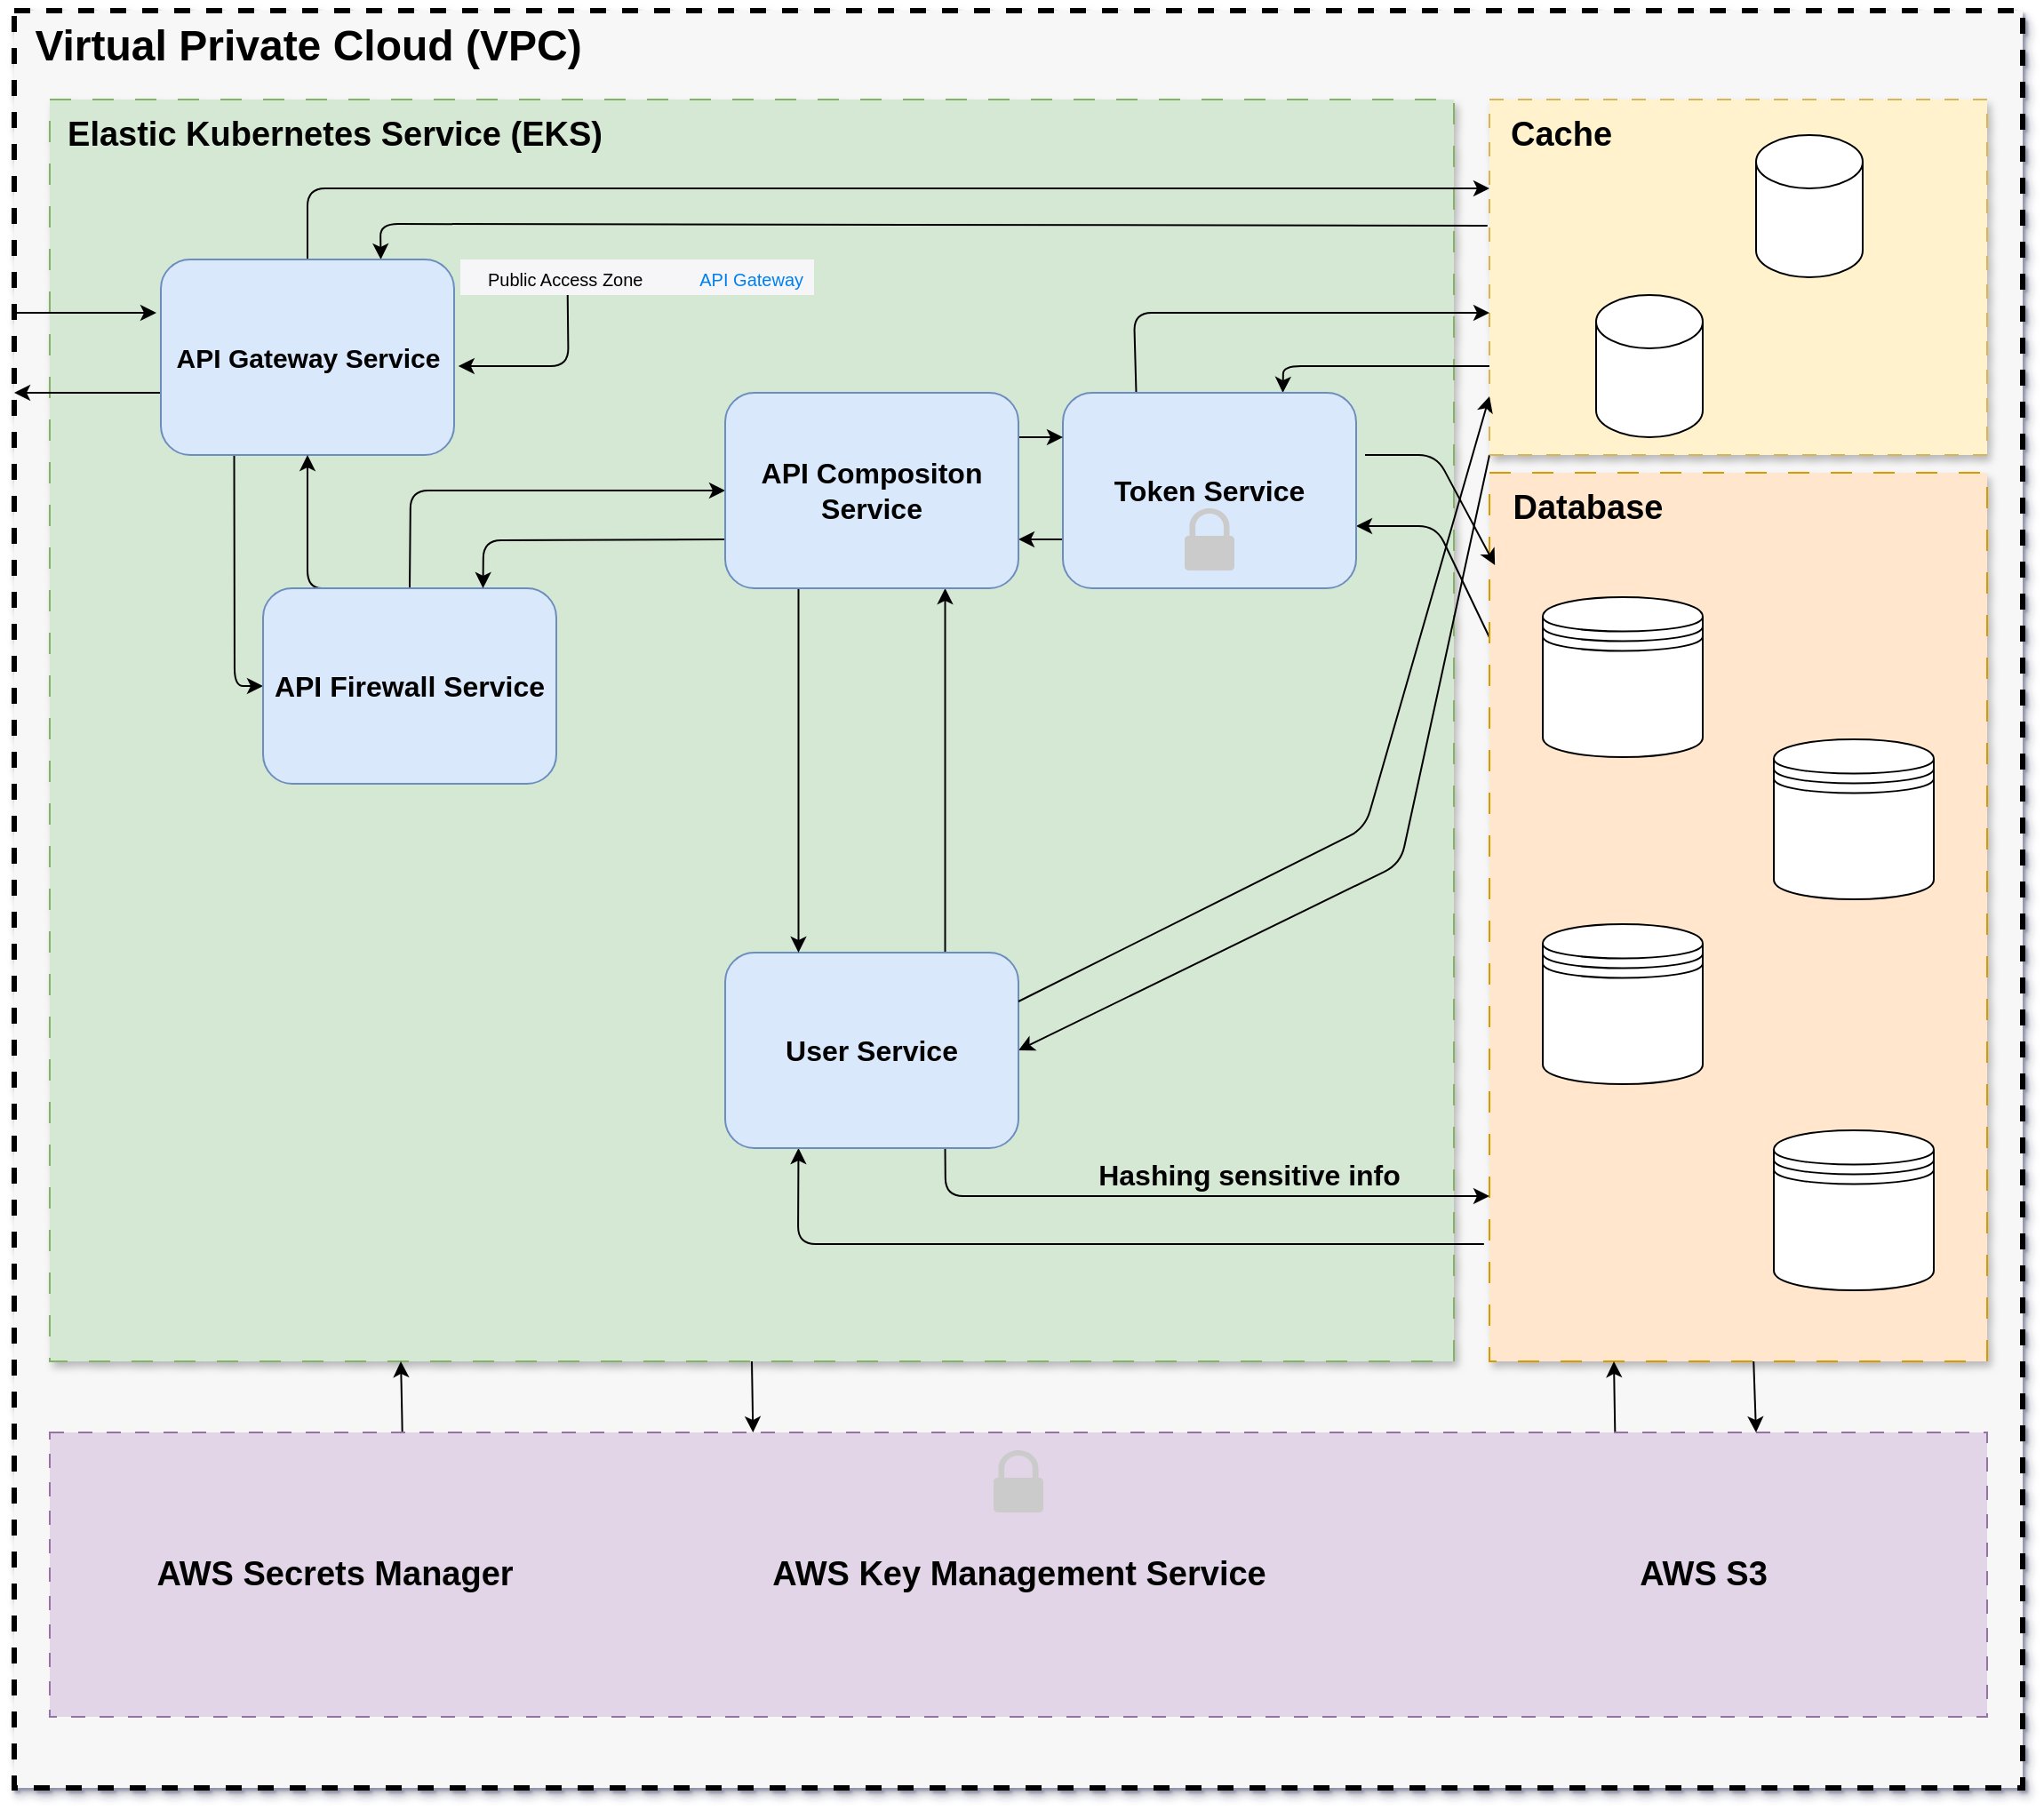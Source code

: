 <mxfile>
    <diagram id="rwLM5yIjUNIirIY4RVs6" name="main">
        <mxGraphModel dx="1706" dy="827" grid="1" gridSize="10" guides="1" tooltips="1" connect="1" arrows="1" fold="1" page="1" pageScale="1" pageWidth="1169" pageHeight="827" math="0" shadow="1">
            <root>
                <mxCell id="0"/>
                <mxCell id="1" parent="0"/>
                <mxCell id="2" value="" style="rounded=0;whiteSpace=wrap;html=1;movable=0;resizable=0;rotatable=0;deletable=0;editable=0;locked=1;connectable=0;dashed=1;strokeWidth=3;shadow=1;fillStyle=auto;fillColor=#F7F7F7;" parent="1" vertex="1">
                    <mxGeometry x="20" y="20" width="1130" height="1000" as="geometry"/>
                </mxCell>
                <mxCell id="3" value="&lt;b&gt;&lt;font style=&quot;font-size: 24px;&quot;&gt;Virtual Private Cloud (VPC)&lt;/font&gt;&lt;/b&gt;" style="text;html=1;align=center;verticalAlign=middle;resizable=1;points=[];autosize=1;strokeColor=none;fillColor=none;movable=1;rotatable=1;deletable=1;editable=1;locked=0;connectable=1;shadow=0;" vertex="1" parent="1">
                    <mxGeometry x="20" y="20" width="330" height="40" as="geometry"/>
                </mxCell>
                <mxCell id="53" style="edgeStyle=none;html=1;exitX=0.5;exitY=1;exitDx=0;exitDy=0;entryX=0.363;entryY=0;entryDx=0;entryDy=0;entryPerimeter=0;movable=0;resizable=0;rotatable=0;deletable=0;editable=0;locked=1;connectable=0;" edge="1" parent="1" source="4" target="48">
                    <mxGeometry relative="1" as="geometry"/>
                </mxCell>
                <mxCell id="4" value="" style="rounded=0;whiteSpace=wrap;html=1;dashed=1;dashPattern=12 12;strokeWidth=1;fillColor=#d5e8d4;strokeColor=#82b366;movable=0;resizable=0;rotatable=0;deletable=0;editable=0;locked=1;connectable=0;shadow=1;" vertex="1" parent="1">
                    <mxGeometry x="40" y="70" width="790" height="710" as="geometry"/>
                </mxCell>
                <mxCell id="42" style="edgeStyle=none;html=1;exitX=0.004;exitY=0.15;exitDx=0;exitDy=0;entryX=1;entryY=0.5;entryDx=0;entryDy=0;exitPerimeter=0;movable=0;resizable=0;rotatable=0;deletable=0;editable=0;locked=1;connectable=0;" edge="1" parent="1">
                    <mxGeometry relative="1" as="geometry">
                        <mxPoint x="851.12" y="375" as="sourcePoint"/>
                        <mxPoint x="775" y="310" as="targetPoint"/>
                        <Array as="points">
                            <mxPoint x="820" y="310"/>
                        </Array>
                    </mxGeometry>
                </mxCell>
                <mxCell id="46" style="edgeStyle=none;html=1;entryX=0.25;entryY=1;entryDx=0;entryDy=0;exitX=-0.011;exitY=0.868;exitDx=0;exitDy=0;exitPerimeter=0;movable=0;resizable=0;rotatable=0;deletable=0;editable=0;locked=1;connectable=0;" edge="1" parent="1" source="5" target="19">
                    <mxGeometry relative="1" as="geometry">
                        <Array as="points">
                            <mxPoint x="461" y="714"/>
                        </Array>
                    </mxGeometry>
                </mxCell>
                <mxCell id="5" value="" style="rounded=0;whiteSpace=wrap;html=1;dashed=1;dashPattern=12 12;strokeWidth=1;fillColor=#ffe6cc;strokeColor=#d79b00;movable=0;resizable=0;rotatable=0;deletable=0;editable=0;locked=1;connectable=0;shadow=1;" vertex="1" parent="1">
                    <mxGeometry x="850" y="280" width="280" height="500" as="geometry"/>
                </mxCell>
                <mxCell id="6" value="&lt;span style=&quot;font-size: 19px;&quot;&gt;&lt;b&gt;Elastic Kubernetes Service (EKS)&lt;/b&gt;&lt;/span&gt;" style="text;html=1;align=center;verticalAlign=middle;resizable=0;points=[];autosize=1;strokeColor=none;fillColor=none;movable=0;rotatable=0;deletable=0;editable=0;locked=1;connectable=0;" vertex="1" parent="1">
                    <mxGeometry x="40" y="70" width="320" height="40" as="geometry"/>
                </mxCell>
                <mxCell id="7" value="&lt;font style=&quot;font-size: 19px;&quot;&gt;&lt;b&gt;Database&lt;/b&gt;&lt;/font&gt;" style="text;html=1;align=center;verticalAlign=middle;resizable=0;points=[];autosize=1;strokeColor=none;fillColor=none;movable=0;rotatable=0;deletable=0;editable=0;locked=1;connectable=0;" vertex="1" parent="1">
                    <mxGeometry x="850" y="280" width="110" height="40" as="geometry"/>
                </mxCell>
                <mxCell id="40" style="edgeStyle=none;html=1;exitX=0;exitY=0.75;exitDx=0;exitDy=0;entryX=0.75;entryY=0;entryDx=0;entryDy=0;movable=0;resizable=0;rotatable=0;deletable=0;editable=0;locked=1;connectable=0;" edge="1" parent="1" source="8" target="18">
                    <mxGeometry relative="1" as="geometry">
                        <Array as="points">
                            <mxPoint x="734" y="220"/>
                        </Array>
                    </mxGeometry>
                </mxCell>
                <mxCell id="44" style="edgeStyle=none;html=1;exitX=0;exitY=1;exitDx=0;exitDy=0;entryX=1;entryY=0.5;entryDx=0;entryDy=0;movable=0;resizable=0;rotatable=0;deletable=0;editable=0;locked=1;connectable=0;" edge="1" parent="1" source="8" target="19">
                    <mxGeometry relative="1" as="geometry">
                        <Array as="points">
                            <mxPoint x="800" y="500"/>
                        </Array>
                    </mxGeometry>
                </mxCell>
                <mxCell id="47" style="edgeStyle=none;html=1;exitX=-0.004;exitY=0.355;exitDx=0;exitDy=0;entryX=0.75;entryY=0;entryDx=0;entryDy=0;exitPerimeter=0;movable=0;resizable=0;rotatable=0;deletable=0;editable=0;locked=1;connectable=0;" edge="1" parent="1" source="8" target="17">
                    <mxGeometry relative="1" as="geometry">
                        <Array as="points">
                            <mxPoint x="226" y="140"/>
                        </Array>
                    </mxGeometry>
                </mxCell>
                <mxCell id="8" value="" style="rounded=0;whiteSpace=wrap;html=1;dashed=1;strokeWidth=1;dashPattern=8 8;fillColor=#fff2cc;strokeColor=#d6b656;movable=0;resizable=0;rotatable=0;deletable=0;editable=0;locked=1;connectable=0;shadow=1;" vertex="1" parent="1">
                    <mxGeometry x="850" y="70" width="280" height="200" as="geometry"/>
                </mxCell>
                <mxCell id="9" value="&lt;b&gt;&lt;font style=&quot;font-size: 19px;&quot;&gt;Cache&lt;/font&gt;&lt;/b&gt;" style="text;html=1;align=center;verticalAlign=middle;resizable=0;points=[];autosize=1;strokeColor=none;fillColor=none;movable=0;rotatable=0;deletable=0;editable=0;locked=1;connectable=0;" vertex="1" parent="1">
                    <mxGeometry x="850" y="70" width="80" height="40" as="geometry"/>
                </mxCell>
                <mxCell id="10" value="" style="shape=datastore;whiteSpace=wrap;html=1;movable=0;resizable=0;rotatable=0;deletable=0;editable=0;locked=1;connectable=0;" vertex="1" parent="1">
                    <mxGeometry x="880" y="350" width="90" height="90" as="geometry"/>
                </mxCell>
                <mxCell id="11" value="" style="shape=datastore;whiteSpace=wrap;html=1;movable=0;resizable=0;rotatable=0;deletable=0;editable=0;locked=1;connectable=0;" vertex="1" parent="1">
                    <mxGeometry x="1010" y="430" width="90" height="90" as="geometry"/>
                </mxCell>
                <mxCell id="12" value="" style="shape=datastore;whiteSpace=wrap;html=1;movable=0;resizable=0;rotatable=0;deletable=0;editable=0;locked=1;connectable=0;" vertex="1" parent="1">
                    <mxGeometry x="880" y="534" width="90" height="90" as="geometry"/>
                </mxCell>
                <mxCell id="13" value="" style="shape=datastore;whiteSpace=wrap;html=1;movable=0;resizable=0;rotatable=0;deletable=0;editable=0;locked=1;connectable=0;" vertex="1" parent="1">
                    <mxGeometry x="1010" y="650" width="90" height="90" as="geometry"/>
                </mxCell>
                <mxCell id="14" value="" style="shape=cylinder3;whiteSpace=wrap;html=1;boundedLbl=1;backgroundOutline=1;size=15;movable=0;resizable=0;rotatable=0;deletable=0;editable=0;locked=1;connectable=0;" vertex="1" parent="1">
                    <mxGeometry x="1000" y="90" width="60" height="80" as="geometry"/>
                </mxCell>
                <mxCell id="15" value="" style="shape=cylinder3;whiteSpace=wrap;html=1;boundedLbl=1;backgroundOutline=1;size=15;movable=0;resizable=0;rotatable=0;deletable=0;editable=0;locked=1;connectable=0;" vertex="1" parent="1">
                    <mxGeometry x="910" y="180" width="60" height="80" as="geometry"/>
                </mxCell>
                <mxCell id="28" style="edgeStyle=none;html=1;exitX=0.25;exitY=1;exitDx=0;exitDy=0;entryX=0;entryY=0.5;entryDx=0;entryDy=0;movable=0;resizable=0;rotatable=0;deletable=0;editable=0;locked=1;connectable=0;" edge="1" parent="1" source="17" target="20">
                    <mxGeometry relative="1" as="geometry">
                        <mxPoint x="230" y="340" as="targetPoint"/>
                        <Array as="points">
                            <mxPoint x="144" y="400"/>
                        </Array>
                    </mxGeometry>
                </mxCell>
                <mxCell id="33" style="edgeStyle=none;html=1;exitX=0.5;exitY=0;exitDx=0;exitDy=0;entryX=0;entryY=0.25;entryDx=0;entryDy=0;movable=0;resizable=0;rotatable=0;deletable=0;editable=0;locked=1;connectable=0;" edge="1" parent="1" source="17" target="8">
                    <mxGeometry relative="1" as="geometry">
                        <Array as="points">
                            <mxPoint x="185" y="120"/>
                        </Array>
                    </mxGeometry>
                </mxCell>
                <mxCell id="36" style="edgeStyle=none;html=1;movable=0;resizable=0;rotatable=0;deletable=0;editable=0;locked=1;connectable=0;" edge="1" parent="1">
                    <mxGeometry relative="1" as="geometry">
                        <mxPoint x="20" y="235" as="targetPoint"/>
                        <mxPoint x="102.5" y="235" as="sourcePoint"/>
                    </mxGeometry>
                </mxCell>
                <mxCell id="17" value="&lt;b&gt;&lt;font style=&quot;font-size: 15px;&quot;&gt;API Gateway Service&lt;/font&gt;&lt;/b&gt;" style="rounded=1;whiteSpace=wrap;html=1;fillColor=#dae8fc;strokeColor=#6c8ebf;movable=0;resizable=0;rotatable=0;deletable=0;editable=0;locked=1;connectable=0;" vertex="1" parent="1">
                    <mxGeometry x="102.5" y="160" width="165" height="110" as="geometry"/>
                </mxCell>
                <mxCell id="34" style="edgeStyle=none;html=1;entryX=1;entryY=0.75;entryDx=0;entryDy=0;exitX=0;exitY=0.75;exitDx=0;exitDy=0;movable=0;resizable=0;rotatable=0;deletable=0;editable=0;locked=1;connectable=0;" edge="1" parent="1" source="18" target="21">
                    <mxGeometry relative="1" as="geometry">
                        <mxPoint x="610" y="290" as="sourcePoint"/>
                    </mxGeometry>
                </mxCell>
                <mxCell id="39" style="edgeStyle=none;html=1;exitX=0.25;exitY=0;exitDx=0;exitDy=0;movable=0;resizable=0;rotatable=0;deletable=0;editable=0;locked=1;connectable=0;" edge="1" parent="1" source="18">
                    <mxGeometry relative="1" as="geometry">
                        <mxPoint x="850" y="190" as="targetPoint"/>
                        <Array as="points">
                            <mxPoint x="650" y="190"/>
                        </Array>
                    </mxGeometry>
                </mxCell>
                <mxCell id="18" value="&lt;b&gt;&lt;font style=&quot;font-size: 16px;&quot;&gt;Token Service&lt;/font&gt;&lt;/b&gt;" style="rounded=1;whiteSpace=wrap;html=1;fillColor=#dae8fc;strokeColor=#6c8ebf;movable=0;resizable=0;rotatable=0;deletable=0;editable=0;locked=1;connectable=0;" vertex="1" parent="1">
                    <mxGeometry x="610" y="235" width="165" height="110" as="geometry"/>
                </mxCell>
                <mxCell id="38" style="edgeStyle=none;html=1;exitX=0.75;exitY=0;exitDx=0;exitDy=0;entryX=0.75;entryY=1;entryDx=0;entryDy=0;movable=0;resizable=0;rotatable=0;deletable=0;editable=0;locked=1;connectable=0;" edge="1" parent="1" source="19" target="21">
                    <mxGeometry relative="1" as="geometry"/>
                </mxCell>
                <mxCell id="45" style="edgeStyle=none;html=1;exitX=0.75;exitY=1;exitDx=0;exitDy=0;entryX=0;entryY=0.814;entryDx=0;entryDy=0;entryPerimeter=0;movable=0;resizable=0;rotatable=0;deletable=0;editable=0;locked=1;connectable=0;" edge="1" parent="1" source="19" target="5">
                    <mxGeometry relative="1" as="geometry">
                        <mxPoint x="850" y="650" as="targetPoint"/>
                        <Array as="points">
                            <mxPoint x="544" y="687"/>
                        </Array>
                    </mxGeometry>
                </mxCell>
                <mxCell id="19" value="&lt;b&gt;&lt;font style=&quot;font-size: 16px;&quot;&gt;User Service&lt;/font&gt;&lt;/b&gt;" style="rounded=1;whiteSpace=wrap;html=1;fillColor=#dae8fc;strokeColor=#6c8ebf;movable=0;resizable=0;rotatable=0;deletable=0;editable=0;locked=1;connectable=0;" vertex="1" parent="1">
                    <mxGeometry x="420" y="550" width="165" height="110" as="geometry"/>
                </mxCell>
                <mxCell id="30" style="edgeStyle=none;html=1;entryX=0;entryY=0.5;entryDx=0;entryDy=0;exitX=0.5;exitY=0;exitDx=0;exitDy=0;movable=0;resizable=0;rotatable=0;deletable=0;editable=0;locked=1;connectable=0;" edge="1" parent="1" source="20" target="21">
                    <mxGeometry relative="1" as="geometry">
                        <Array as="points">
                            <mxPoint x="243" y="290"/>
                        </Array>
                    </mxGeometry>
                </mxCell>
                <mxCell id="37" style="edgeStyle=none;html=1;exitX=0.25;exitY=0;exitDx=0;exitDy=0;entryX=0.5;entryY=1;entryDx=0;entryDy=0;movable=0;resizable=0;rotatable=0;deletable=0;editable=0;locked=1;connectable=0;" edge="1" parent="1" source="20" target="17">
                    <mxGeometry relative="1" as="geometry">
                        <Array as="points">
                            <mxPoint x="185" y="345"/>
                        </Array>
                    </mxGeometry>
                </mxCell>
                <mxCell id="20" value="&lt;font style=&quot;font-size: 16px;&quot;&gt;&lt;b&gt;API Firewall Service&lt;/b&gt;&lt;/font&gt;" style="rounded=1;whiteSpace=wrap;html=1;fillColor=#dae8fc;strokeColor=#6c8ebf;movable=0;resizable=0;rotatable=0;deletable=0;editable=0;locked=1;connectable=0;" vertex="1" parent="1">
                    <mxGeometry x="160" y="345" width="165" height="110" as="geometry"/>
                </mxCell>
                <mxCell id="31" style="edgeStyle=none;html=1;exitX=0.25;exitY=1;exitDx=0;exitDy=0;entryX=0.25;entryY=0;entryDx=0;entryDy=0;movable=0;resizable=0;rotatable=0;deletable=0;editable=0;locked=1;connectable=0;" edge="1" parent="1" source="21" target="19">
                    <mxGeometry relative="1" as="geometry">
                        <mxPoint x="460" y="550" as="targetPoint"/>
                    </mxGeometry>
                </mxCell>
                <mxCell id="32" style="edgeStyle=none;html=1;exitX=1;exitY=0.5;exitDx=0;exitDy=0;entryX=0;entryY=0.5;entryDx=0;entryDy=0;movable=0;resizable=0;rotatable=0;deletable=0;editable=0;locked=1;connectable=0;" edge="1" parent="1">
                    <mxGeometry relative="1" as="geometry">
                        <mxPoint x="610" y="260" as="targetPoint"/>
                        <mxPoint x="585.0" y="260" as="sourcePoint"/>
                        <Array as="points"/>
                    </mxGeometry>
                </mxCell>
                <mxCell id="35" style="edgeStyle=none;html=1;exitX=0;exitY=0.75;exitDx=0;exitDy=0;entryX=0.75;entryY=0;entryDx=0;entryDy=0;movable=0;resizable=0;rotatable=0;deletable=0;editable=0;locked=1;connectable=0;" edge="1" parent="1" source="21" target="20">
                    <mxGeometry relative="1" as="geometry">
                        <Array as="points">
                            <mxPoint x="284" y="318"/>
                        </Array>
                    </mxGeometry>
                </mxCell>
                <mxCell id="21" value="&lt;font style=&quot;font-size: 16px;&quot;&gt;&lt;b&gt;API Compositon Service&lt;/b&gt;&lt;/font&gt;" style="rounded=1;whiteSpace=wrap;html=1;fillColor=#dae8fc;strokeColor=#6c8ebf;movable=0;resizable=0;rotatable=0;deletable=0;editable=0;locked=1;connectable=0;" vertex="1" parent="1">
                    <mxGeometry x="420" y="235" width="165" height="110" as="geometry"/>
                </mxCell>
                <mxCell id="29" value="" style="endArrow=classic;html=1;movable=0;resizable=0;rotatable=0;deletable=0;editable=0;locked=1;connectable=0;" edge="1" parent="1">
                    <mxGeometry width="50" height="50" relative="1" as="geometry">
                        <mxPoint x="20" y="190" as="sourcePoint"/>
                        <mxPoint x="100" y="190" as="targetPoint"/>
                    </mxGeometry>
                </mxCell>
                <mxCell id="41" style="edgeStyle=none;html=1;entryX=0.011;entryY=0.104;entryDx=0;entryDy=0;entryPerimeter=0;movable=0;resizable=0;rotatable=0;deletable=0;editable=0;locked=1;connectable=0;" edge="1" parent="1" target="5">
                    <mxGeometry relative="1" as="geometry">
                        <mxPoint x="780" y="270" as="sourcePoint"/>
                        <Array as="points">
                            <mxPoint x="820" y="270"/>
                        </Array>
                    </mxGeometry>
                </mxCell>
                <mxCell id="43" style="edgeStyle=none;html=1;exitX=1;exitY=0.25;exitDx=0;exitDy=0;entryX=0;entryY=0.835;entryDx=0;entryDy=0;entryPerimeter=0;movable=0;resizable=0;rotatable=0;deletable=0;editable=0;locked=1;connectable=0;" edge="1" parent="1" source="19" target="8">
                    <mxGeometry relative="1" as="geometry">
                        <Array as="points">
                            <mxPoint x="780" y="480"/>
                        </Array>
                    </mxGeometry>
                </mxCell>
                <mxCell id="52" style="edgeStyle=none;html=1;entryX=0.25;entryY=1;entryDx=0;entryDy=0;exitX=0.182;exitY=0.013;exitDx=0;exitDy=0;exitPerimeter=0;movable=0;resizable=0;rotatable=0;deletable=0;editable=0;locked=1;connectable=0;" edge="1" parent="1" source="48" target="4">
                    <mxGeometry relative="1" as="geometry">
                        <mxPoint x="230" y="780" as="targetPoint"/>
                        <Array as="points">
                            <mxPoint x="238" y="800"/>
                        </Array>
                    </mxGeometry>
                </mxCell>
                <mxCell id="54" style="edgeStyle=none;html=1;exitX=0.808;exitY=0.019;exitDx=0;exitDy=0;exitPerimeter=0;movable=0;resizable=0;rotatable=0;deletable=0;editable=0;locked=1;connectable=0;" edge="1" parent="1" source="48">
                    <mxGeometry relative="1" as="geometry">
                        <mxPoint x="920" y="780" as="targetPoint"/>
                    </mxGeometry>
                </mxCell>
                <mxCell id="48" value="" style="whiteSpace=wrap;html=1;dashed=1;strokeWidth=1;dashPattern=8 8;fillColor=#e1d5e7;strokeColor=#9673a6;movable=0;resizable=0;rotatable=0;deletable=0;editable=0;locked=1;connectable=0;" vertex="1" parent="1">
                    <mxGeometry x="40" y="820" width="1090" height="160" as="geometry"/>
                </mxCell>
                <mxCell id="49" value="&lt;font style=&quot;font-size: 19px;&quot;&gt;&lt;b&gt;AWS Secrets Manager&lt;/b&gt;&lt;/font&gt;" style="text;html=1;align=center;verticalAlign=middle;resizable=0;points=[];autosize=1;strokeColor=none;fillColor=none;movable=0;rotatable=0;deletable=0;editable=0;locked=1;connectable=0;" vertex="1" parent="1">
                    <mxGeometry x="90" y="880" width="220" height="40" as="geometry"/>
                </mxCell>
                <mxCell id="50" value="&lt;font style=&quot;font-size: 19px;&quot;&gt;&lt;b&gt;AWS Key Management Service&lt;/b&gt;&lt;/font&gt;" style="text;html=1;align=center;verticalAlign=middle;resizable=0;points=[];autosize=1;strokeColor=none;fillColor=none;movable=0;rotatable=0;deletable=0;editable=0;locked=1;connectable=0;" vertex="1" parent="1">
                    <mxGeometry x="435" y="880" width="300" height="40" as="geometry"/>
                </mxCell>
                <mxCell id="51" value="&lt;b&gt;&lt;font style=&quot;font-size: 19px;&quot;&gt;AWS S3&lt;/font&gt;&lt;/b&gt;" style="text;html=1;align=center;verticalAlign=middle;resizable=0;points=[];autosize=1;strokeColor=none;fillColor=none;movable=0;rotatable=0;deletable=0;editable=0;locked=1;connectable=0;" vertex="1" parent="1">
                    <mxGeometry x="920" y="880" width="100" height="40" as="geometry"/>
                </mxCell>
                <mxCell id="55" style="edgeStyle=none;html=1;movable=0;resizable=0;rotatable=0;deletable=0;editable=0;locked=1;connectable=0;" edge="1" parent="1" source="5">
                    <mxGeometry relative="1" as="geometry">
                        <mxPoint x="1000" y="820" as="targetPoint"/>
                    </mxGeometry>
                </mxCell>
                <mxCell id="56" value="" style="shape=rect;fillColor=#F6F6F8;strokeColor=none;movable=0;resizable=0;rotatable=0;deletable=0;editable=0;locked=1;connectable=0;" vertex="1" parent="1">
                    <mxGeometry x="271" y="160" width="199" height="20" as="geometry"/>
                </mxCell>
                <mxCell id="60" style="edgeStyle=none;html=1;" edge="1" parent="56" source="57">
                    <mxGeometry relative="1" as="geometry">
                        <mxPoint x="-1.106" y="60" as="targetPoint"/>
                        <Array as="points">
                            <mxPoint x="60.806" y="60"/>
                        </Array>
                    </mxGeometry>
                </mxCell>
                <mxCell id="57" value="Public Access Zone&amp;nbsp;" style="text;fontSize=10;verticalAlign=middle;align=center;spacingTop=2;whiteSpace=wrap;html=1;" vertex="1" parent="56">
                    <mxGeometry width="120.506" height="20" as="geometry"/>
                </mxCell>
                <mxCell id="58" value="API Gateway" style="text;fontColor=#0080f0;fontSize=10;verticalAlign=middle;align=right;spacingTop=2;spacingRight=4;whiteSpace=wrap;html=1;" vertex="1" parent="56">
                    <mxGeometry x="128" width="71" height="20" as="geometry"/>
                </mxCell>
                <mxCell id="61" value="" style="sketch=0;pointerEvents=1;shadow=0;dashed=0;html=1;strokeColor=none;labelPosition=center;verticalLabelPosition=bottom;verticalAlign=top;outlineConnect=0;align=center;shape=mxgraph.office.security.lock_protected;fillColor=#CCCBCB;movable=0;resizable=0;rotatable=0;deletable=0;editable=0;locked=1;connectable=0;" vertex="1" parent="1">
                    <mxGeometry x="678.5" y="300" width="28" height="35" as="geometry"/>
                </mxCell>
                <mxCell id="63" value="&lt;b&gt;&lt;font style=&quot;font-size: 16px;&quot;&gt;Hashing sensitive info&lt;/font&gt;&lt;/b&gt;" style="text;html=1;align=center;verticalAlign=middle;whiteSpace=wrap;rounded=0;" vertex="1" parent="1">
                    <mxGeometry x="620" y="660" width="190" height="30" as="geometry"/>
                </mxCell>
                <mxCell id="64" value="" style="sketch=0;pointerEvents=1;shadow=0;dashed=0;html=1;strokeColor=none;labelPosition=center;verticalLabelPosition=bottom;verticalAlign=top;outlineConnect=0;align=center;shape=mxgraph.office.security.lock_protected;fillColor=#CCCBCB;movable=0;resizable=0;rotatable=0;deletable=0;editable=0;locked=1;connectable=0;" vertex="1" parent="1">
                    <mxGeometry x="571" y="830" width="28" height="35" as="geometry"/>
                </mxCell>
            </root>
        </mxGraphModel>
    </diagram>
</mxfile>